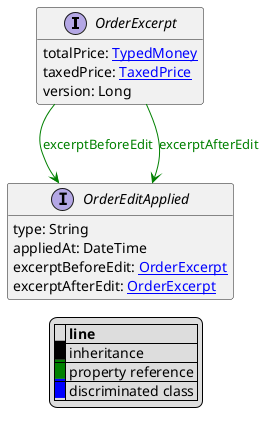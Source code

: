 @startuml

hide empty fields
hide empty methods
legend
|= |= line |
|<back:black>   </back>| inheritance |
|<back:green>   </back>| property reference |
|<back:blue>   </back>| discriminated class |
endlegend
interface OrderExcerpt [[OrderExcerpt.svg]]  {
    totalPrice: [[TypedMoney.svg TypedMoney]]
    taxedPrice: [[TaxedPrice.svg TaxedPrice]]
    version: Long
}



interface OrderEditApplied [[OrderEditApplied.svg]]  {
    type: String
    appliedAt: DateTime
    excerptBeforeEdit: [[OrderExcerpt.svg OrderExcerpt]]
    excerptAfterEdit: [[OrderExcerpt.svg OrderExcerpt]]
}

OrderExcerpt --> OrderEditApplied #green;text:green : "excerptBeforeEdit"
OrderExcerpt --> OrderEditApplied #green;text:green : "excerptAfterEdit"
@enduml
